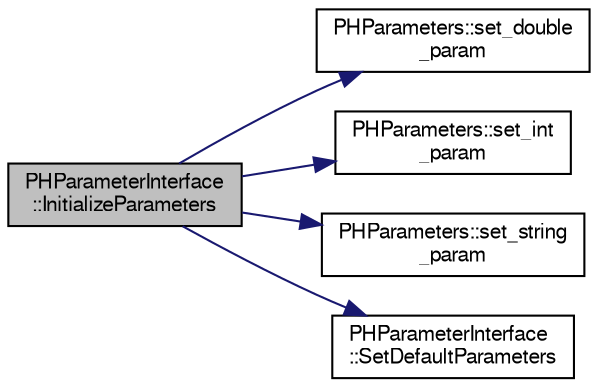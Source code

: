 digraph "PHParameterInterface::InitializeParameters"
{
  bgcolor="transparent";
  edge [fontname="FreeSans",fontsize="10",labelfontname="FreeSans",labelfontsize="10"];
  node [fontname="FreeSans",fontsize="10",shape=record];
  rankdir="LR";
  Node1 [label="PHParameterInterface\l::InitializeParameters",height=0.2,width=0.4,color="black", fillcolor="grey75", style="filled" fontcolor="black"];
  Node1 -> Node2 [color="midnightblue",fontsize="10",style="solid",fontname="FreeSans"];
  Node2 [label="PHParameters::set_double\l_param",height=0.2,width=0.4,color="black",URL="$dd/dae/classPHParameters.html#a75005aa44390e1eb574603b0b230152b"];
  Node1 -> Node3 [color="midnightblue",fontsize="10",style="solid",fontname="FreeSans"];
  Node3 [label="PHParameters::set_int\l_param",height=0.2,width=0.4,color="black",URL="$dd/dae/classPHParameters.html#a62881b44dd0564425633070316af66ec"];
  Node1 -> Node4 [color="midnightblue",fontsize="10",style="solid",fontname="FreeSans"];
  Node4 [label="PHParameters::set_string\l_param",height=0.2,width=0.4,color="black",URL="$dd/dae/classPHParameters.html#a2ebd6e499647b20dd41ca164e71ca061"];
  Node1 -> Node5 [color="midnightblue",fontsize="10",style="solid",fontname="FreeSans"];
  Node5 [label="PHParameterInterface\l::SetDefaultParameters",height=0.2,width=0.4,color="black",URL="$d4/d31/classPHParameterInterface.html#a221c3ea7cea9da2f1dbf16a7ab2464ee"];
}
